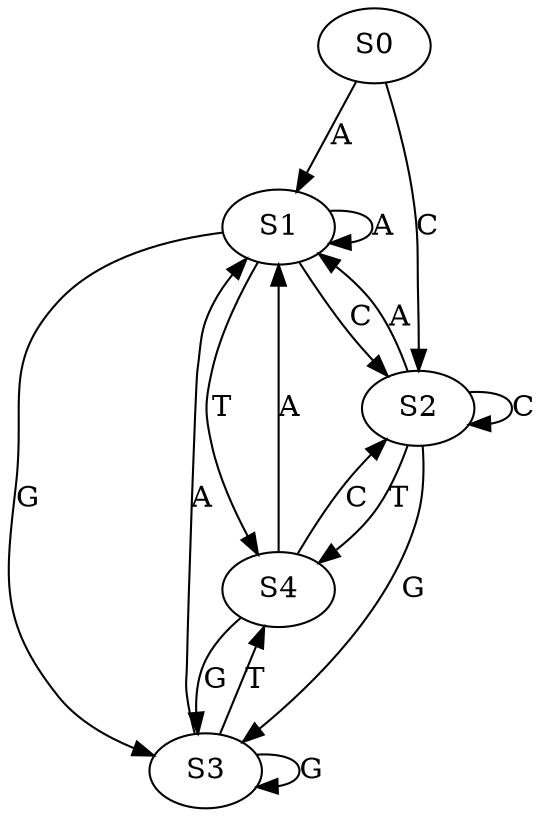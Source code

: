 strict digraph  {
	S0 -> S1 [ label = A ];
	S0 -> S2 [ label = C ];
	S1 -> S3 [ label = G ];
	S1 -> S4 [ label = T ];
	S1 -> S1 [ label = A ];
	S1 -> S2 [ label = C ];
	S2 -> S4 [ label = T ];
	S2 -> S1 [ label = A ];
	S2 -> S2 [ label = C ];
	S2 -> S3 [ label = G ];
	S3 -> S4 [ label = T ];
	S3 -> S1 [ label = A ];
	S3 -> S3 [ label = G ];
	S4 -> S1 [ label = A ];
	S4 -> S3 [ label = G ];
	S4 -> S2 [ label = C ];
}
